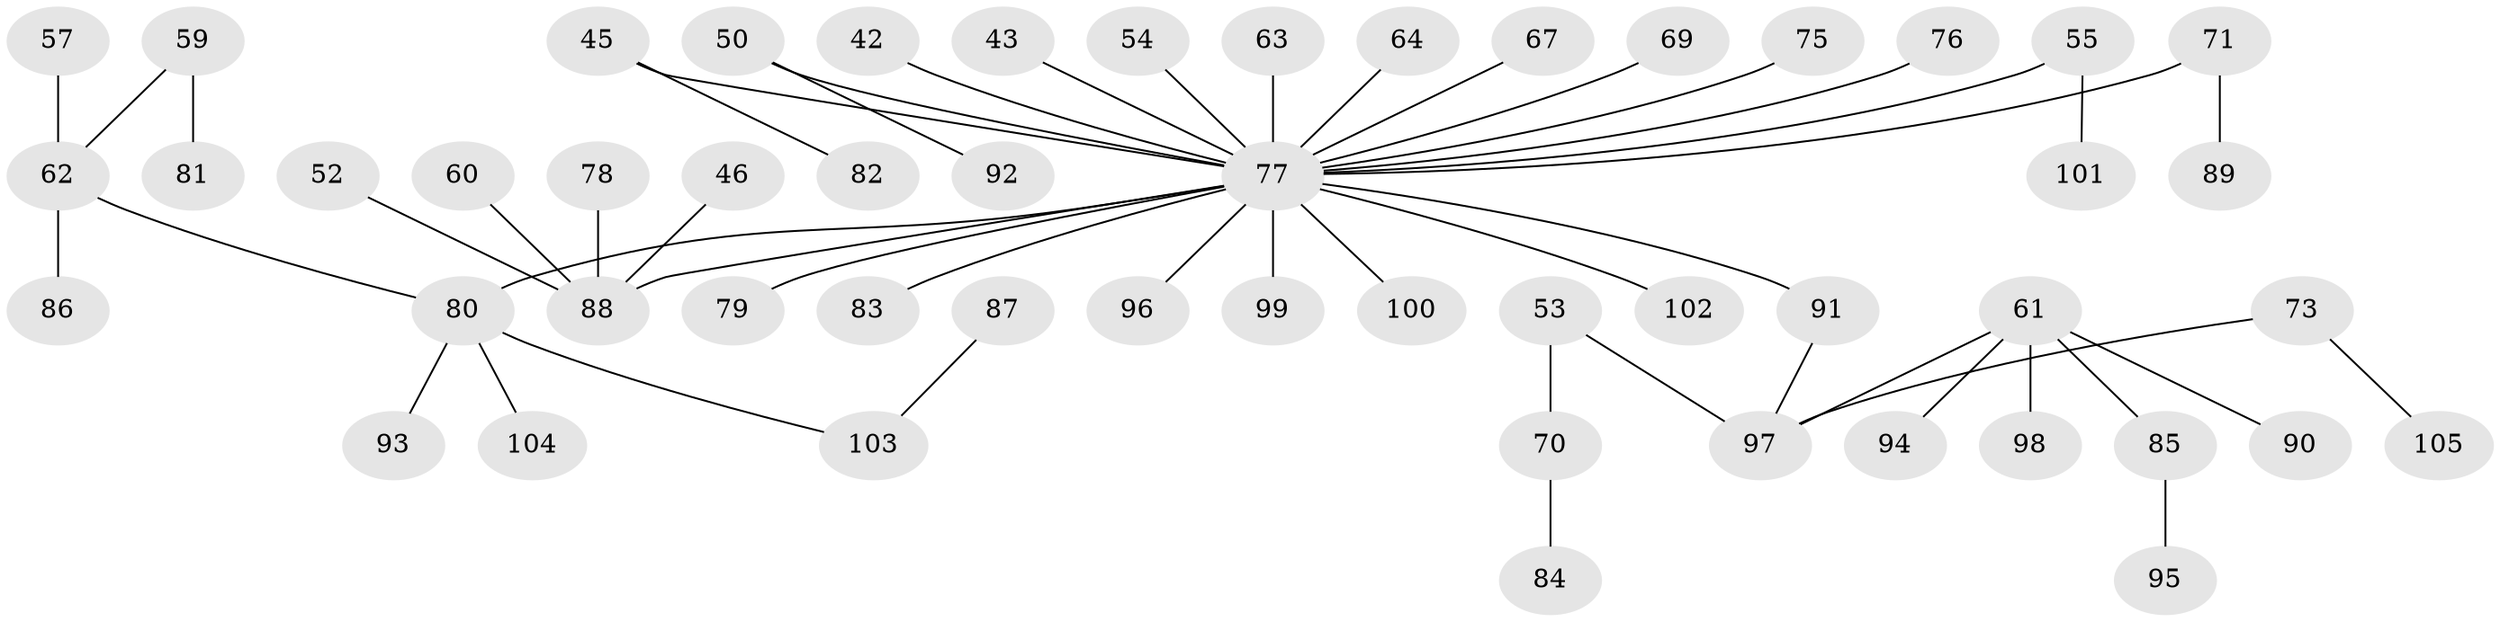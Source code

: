 // original degree distribution, {5: 0.05714285714285714, 3: 0.1619047619047619, 6: 0.009523809523809525, 8: 0.009523809523809525, 2: 0.2571428571428571, 1: 0.4857142857142857, 4: 0.01904761904761905}
// Generated by graph-tools (version 1.1) at 2025/53/03/09/25 04:53:45]
// undirected, 52 vertices, 51 edges
graph export_dot {
graph [start="1"]
  node [color=gray90,style=filled];
  42;
  43;
  45;
  46;
  50;
  52;
  53;
  54;
  55;
  57;
  59 [super="+34"];
  60;
  61 [super="+56"];
  62 [super="+4+3+10+30+24"];
  63;
  64;
  67;
  69;
  70;
  71;
  73;
  75;
  76;
  77 [super="+51+74"];
  78;
  79;
  80 [super="+29+48+66"];
  81;
  82;
  83;
  84;
  85;
  86;
  87;
  88 [super="+49+65"];
  89;
  90;
  91 [super="+31"];
  92;
  93;
  94;
  95;
  96;
  97 [super="+17+15+28"];
  98;
  99;
  100;
  101;
  102;
  103 [super="+68"];
  104;
  105;
  42 -- 77;
  43 -- 77;
  45 -- 82;
  45 -- 77;
  46 -- 88;
  50 -- 92;
  50 -- 77;
  52 -- 88;
  53 -- 70;
  53 -- 97;
  54 -- 77;
  55 -- 101;
  55 -- 77;
  57 -- 62;
  59 -- 81;
  59 -- 62;
  60 -- 88;
  61 -- 90;
  61 -- 94;
  61 -- 97;
  61 -- 98;
  61 -- 85;
  62 -- 86;
  62 -- 80;
  63 -- 77;
  64 -- 77;
  67 -- 77;
  69 -- 77;
  70 -- 84;
  71 -- 89;
  71 -- 77;
  73 -- 105;
  73 -- 97;
  75 -- 77;
  76 -- 77;
  77 -- 79;
  77 -- 80;
  77 -- 83;
  77 -- 88;
  77 -- 91;
  77 -- 96;
  77 -- 99;
  77 -- 100;
  77 -- 102;
  78 -- 88;
  80 -- 104;
  80 -- 93;
  80 -- 103;
  85 -- 95;
  87 -- 103;
  91 -- 97;
}
